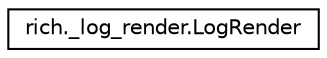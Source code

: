 digraph "Graphical Class Hierarchy"
{
 // LATEX_PDF_SIZE
  edge [fontname="Helvetica",fontsize="10",labelfontname="Helvetica",labelfontsize="10"];
  node [fontname="Helvetica",fontsize="10",shape=record];
  rankdir="LR";
  Node0 [label="rich._log_render.LogRender",height=0.2,width=0.4,color="black", fillcolor="white", style="filled",URL="$classrich_1_1__log__render_1_1LogRender.html",tooltip=" "];
}
